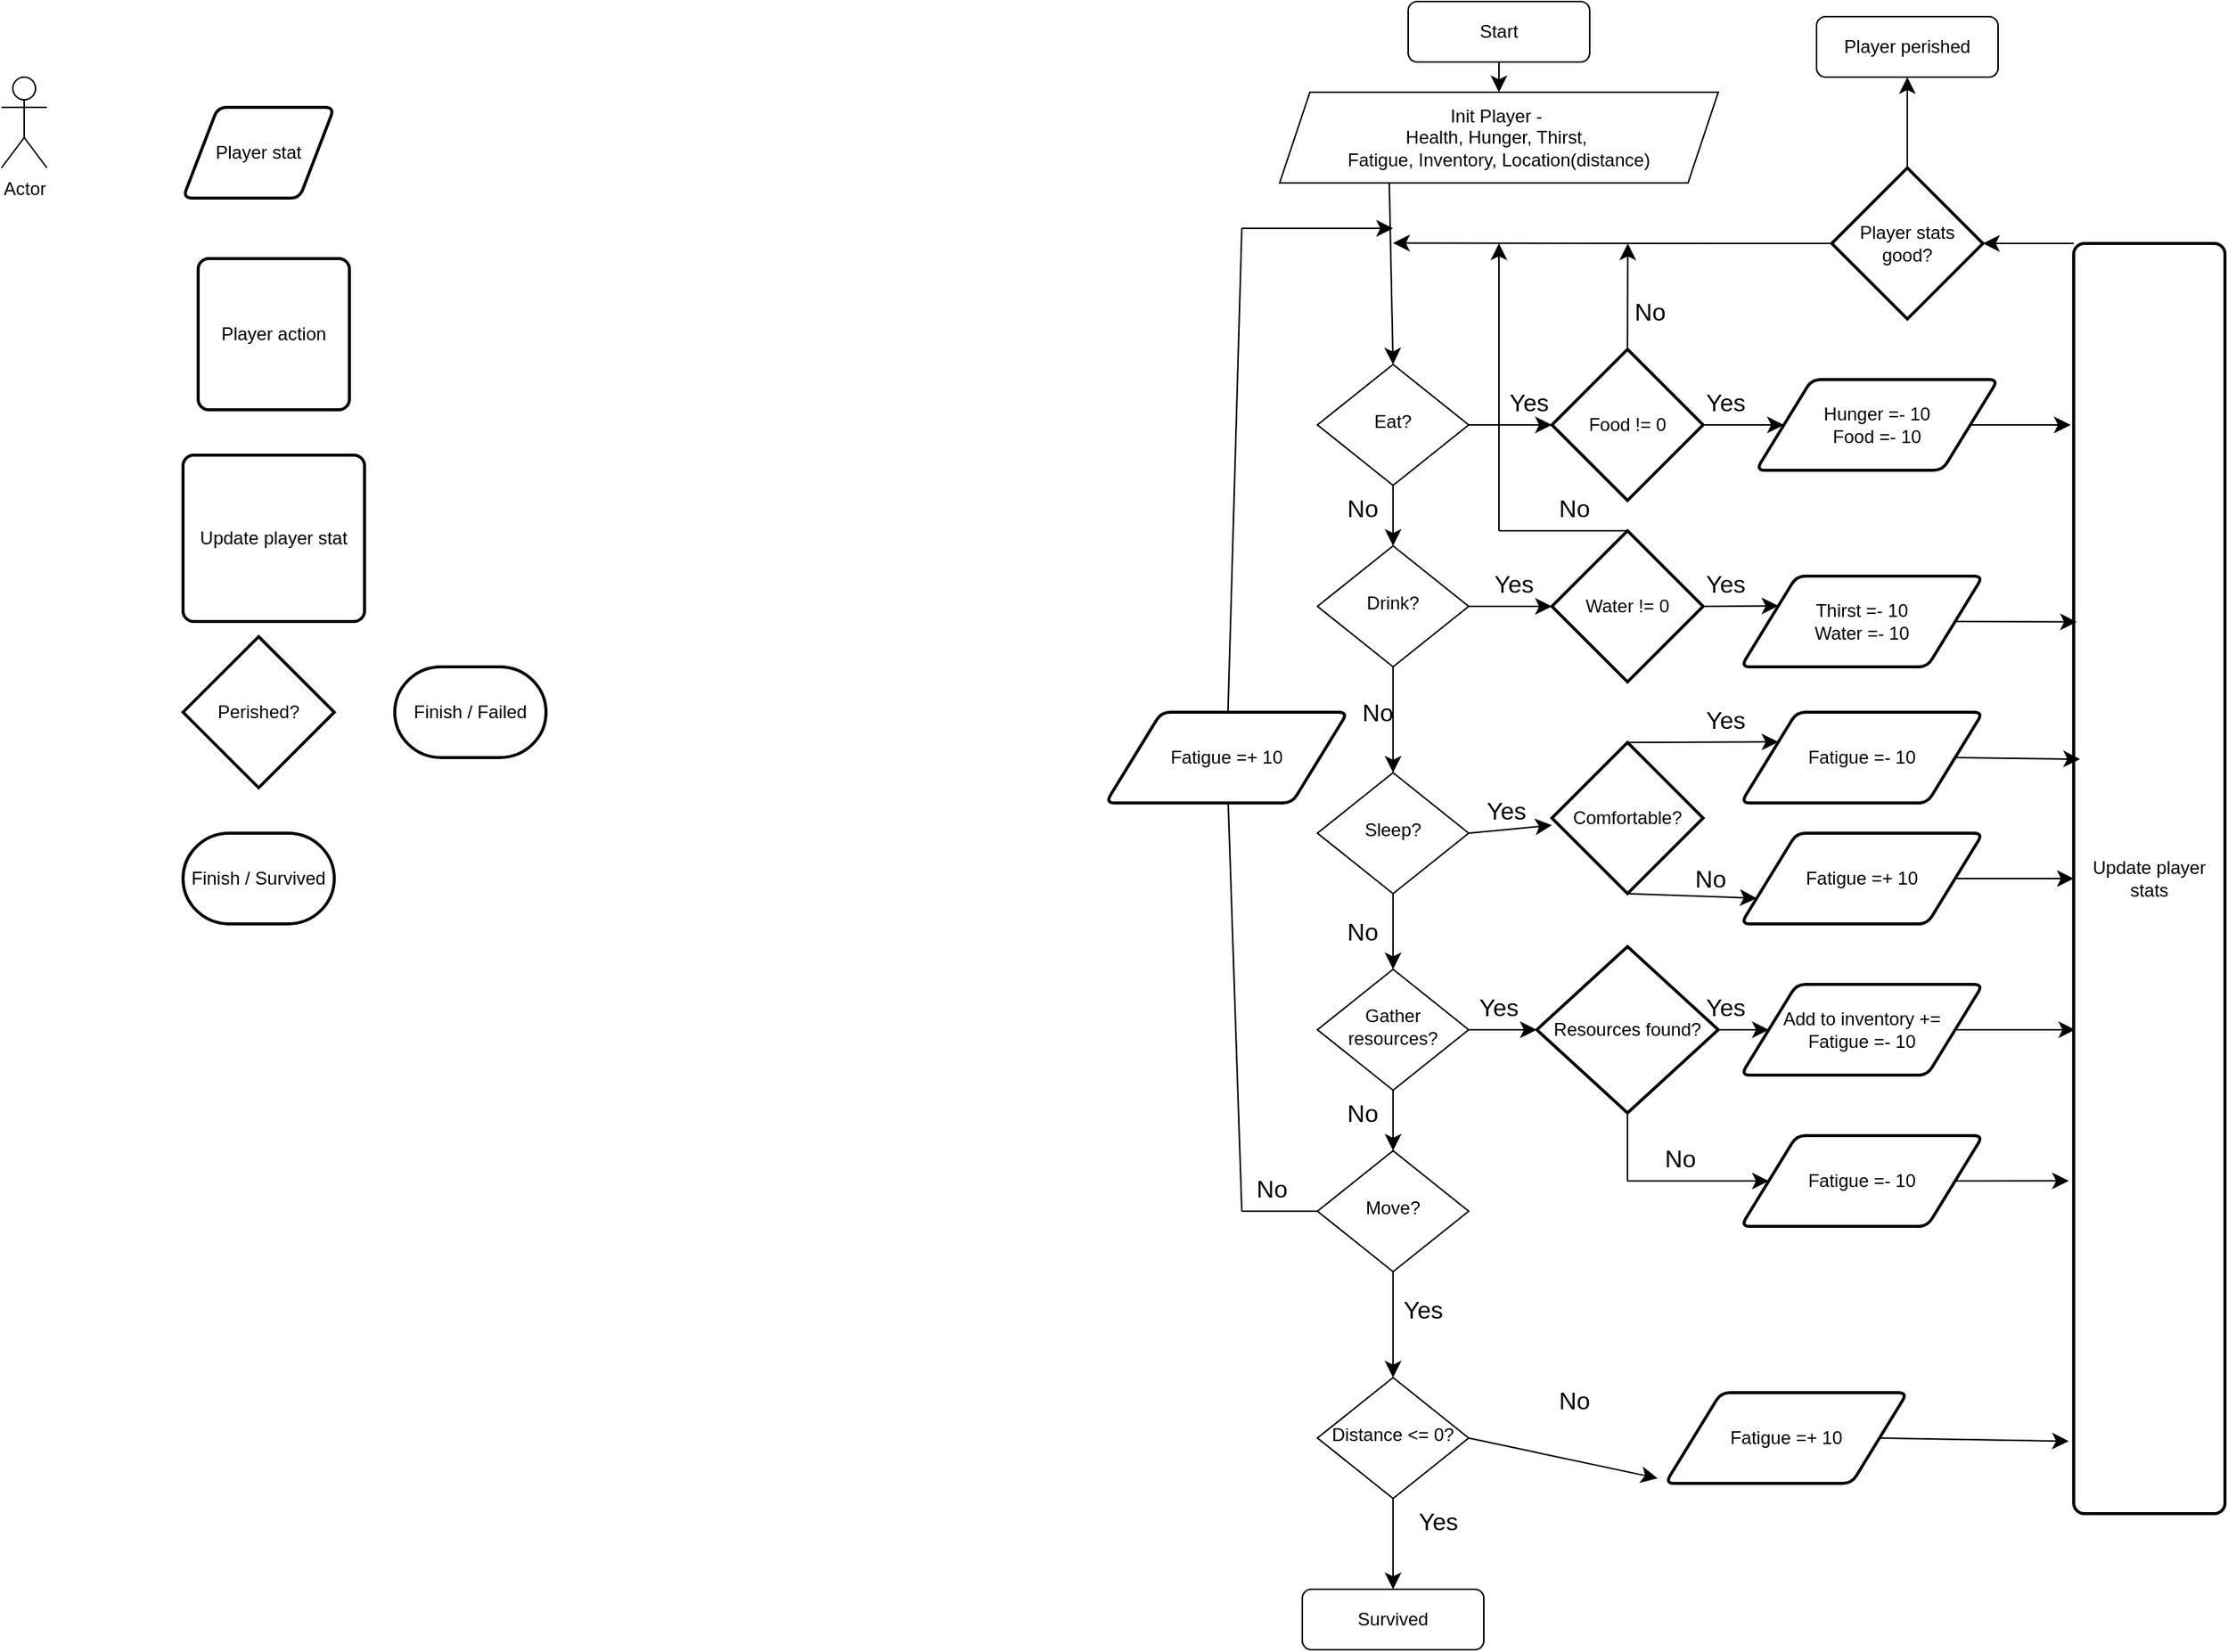 <mxfile version="24.8.3">
  <diagram id="C5RBs43oDa-KdzZeNtuy" name="Page-1">
    <mxGraphModel dx="1849" dy="815" grid="1" gridSize="10" guides="1" tooltips="1" connect="1" arrows="1" fold="1" page="1" pageScale="1" pageWidth="827" pageHeight="1169" math="0" shadow="0">
      <root>
        <mxCell id="WIyWlLk6GJQsqaUBKTNV-0" />
        <mxCell id="WIyWlLk6GJQsqaUBKTNV-1" parent="WIyWlLk6GJQsqaUBKTNV-0" />
        <mxCell id="nPB6wgJAnetRJ66jai_f-38" style="edgeStyle=none;curved=1;rounded=0;orthogonalLoop=1;jettySize=auto;html=1;exitX=0.5;exitY=1;exitDx=0;exitDy=0;fontSize=12;startSize=8;endSize=8;" edge="1" parent="WIyWlLk6GJQsqaUBKTNV-1" source="WIyWlLk6GJQsqaUBKTNV-3" target="nPB6wgJAnetRJ66jai_f-1">
          <mxGeometry relative="1" as="geometry" />
        </mxCell>
        <mxCell id="WIyWlLk6GJQsqaUBKTNV-3" value="Start" style="rounded=1;whiteSpace=wrap;html=1;fontSize=12;glass=0;strokeWidth=1;shadow=0;" parent="WIyWlLk6GJQsqaUBKTNV-1" vertex="1">
          <mxGeometry x="150" y="20" width="120" height="40" as="geometry" />
        </mxCell>
        <mxCell id="nPB6wgJAnetRJ66jai_f-23" style="edgeStyle=none;curved=1;rounded=0;orthogonalLoop=1;jettySize=auto;html=1;exitX=0.5;exitY=1;exitDx=0;exitDy=0;entryX=0.5;entryY=0;entryDx=0;entryDy=0;fontSize=12;startSize=8;endSize=8;" edge="1" parent="WIyWlLk6GJQsqaUBKTNV-1" source="WIyWlLk6GJQsqaUBKTNV-6" target="nPB6wgJAnetRJ66jai_f-7">
          <mxGeometry relative="1" as="geometry" />
        </mxCell>
        <mxCell id="WIyWlLk6GJQsqaUBKTNV-6" value="Eat?" style="rhombus;whiteSpace=wrap;html=1;shadow=0;fontFamily=Helvetica;fontSize=12;align=center;strokeWidth=1;spacing=6;spacingTop=-4;" parent="WIyWlLk6GJQsqaUBKTNV-1" vertex="1">
          <mxGeometry x="90" y="260" width="100" height="80" as="geometry" />
        </mxCell>
        <mxCell id="nPB6wgJAnetRJ66jai_f-3" style="edgeStyle=none;curved=1;rounded=0;orthogonalLoop=1;jettySize=auto;html=1;exitX=0.5;exitY=1;exitDx=0;exitDy=0;entryX=0.5;entryY=0;entryDx=0;entryDy=0;fontSize=12;startSize=8;endSize=8;" edge="1" parent="WIyWlLk6GJQsqaUBKTNV-1" source="WIyWlLk6GJQsqaUBKTNV-10" target="WIyWlLk6GJQsqaUBKTNV-11">
          <mxGeometry relative="1" as="geometry" />
        </mxCell>
        <mxCell id="WIyWlLk6GJQsqaUBKTNV-10" value="Distance &amp;lt;= 0?" style="rhombus;whiteSpace=wrap;html=1;shadow=0;fontFamily=Helvetica;fontSize=12;align=center;strokeWidth=1;spacing=6;spacingTop=-4;" parent="WIyWlLk6GJQsqaUBKTNV-1" vertex="1">
          <mxGeometry x="90" y="930" width="100" height="80" as="geometry" />
        </mxCell>
        <mxCell id="WIyWlLk6GJQsqaUBKTNV-11" value="Survived" style="rounded=1;whiteSpace=wrap;html=1;fontSize=12;glass=0;strokeWidth=1;shadow=0;" parent="WIyWlLk6GJQsqaUBKTNV-1" vertex="1">
          <mxGeometry x="80" y="1070" width="120" height="40" as="geometry" />
        </mxCell>
        <mxCell id="nPB6wgJAnetRJ66jai_f-0" value="Actor" style="shape=umlActor;verticalLabelPosition=bottom;verticalAlign=top;html=1;outlineConnect=0;" vertex="1" parent="WIyWlLk6GJQsqaUBKTNV-1">
          <mxGeometry x="-780" y="70" width="30" height="60" as="geometry" />
        </mxCell>
        <mxCell id="nPB6wgJAnetRJ66jai_f-44" style="edgeStyle=none;curved=1;rounded=0;orthogonalLoop=1;jettySize=auto;html=1;exitX=0.25;exitY=1;exitDx=0;exitDy=0;entryX=0.5;entryY=0;entryDx=0;entryDy=0;fontSize=12;startSize=8;endSize=8;" edge="1" parent="WIyWlLk6GJQsqaUBKTNV-1" source="nPB6wgJAnetRJ66jai_f-1" target="WIyWlLk6GJQsqaUBKTNV-6">
          <mxGeometry relative="1" as="geometry" />
        </mxCell>
        <mxCell id="nPB6wgJAnetRJ66jai_f-1" value="Init Player -&amp;nbsp;&lt;div&gt;Health, Hunger, Thirst,&amp;nbsp;&lt;/div&gt;&lt;div&gt;Fatigue, Inventory, Location(distance)&lt;/div&gt;" style="shape=parallelogram;perimeter=parallelogramPerimeter;whiteSpace=wrap;html=1;fixedSize=1;" vertex="1" parent="WIyWlLk6GJQsqaUBKTNV-1">
          <mxGeometry x="65" y="80" width="290" height="60" as="geometry" />
        </mxCell>
        <mxCell id="nPB6wgJAnetRJ66jai_f-25" style="edgeStyle=none;curved=1;rounded=0;orthogonalLoop=1;jettySize=auto;html=1;exitX=0.5;exitY=1;exitDx=0;exitDy=0;fontSize=12;startSize=8;endSize=8;" edge="1" parent="WIyWlLk6GJQsqaUBKTNV-1" source="nPB6wgJAnetRJ66jai_f-7" target="nPB6wgJAnetRJ66jai_f-8">
          <mxGeometry relative="1" as="geometry" />
        </mxCell>
        <mxCell id="nPB6wgJAnetRJ66jai_f-7" value="Drink?" style="rhombus;whiteSpace=wrap;html=1;shadow=0;fontFamily=Helvetica;fontSize=12;align=center;strokeWidth=1;spacing=6;spacingTop=-4;" vertex="1" parent="WIyWlLk6GJQsqaUBKTNV-1">
          <mxGeometry x="90" y="380" width="100" height="80" as="geometry" />
        </mxCell>
        <mxCell id="nPB6wgJAnetRJ66jai_f-59" style="edgeStyle=none;curved=1;rounded=0;orthogonalLoop=1;jettySize=auto;html=1;exitX=0.5;exitY=1;exitDx=0;exitDy=0;entryX=0.5;entryY=0;entryDx=0;entryDy=0;fontSize=12;startSize=8;endSize=8;" edge="1" parent="WIyWlLk6GJQsqaUBKTNV-1" source="nPB6wgJAnetRJ66jai_f-8" target="nPB6wgJAnetRJ66jai_f-9">
          <mxGeometry relative="1" as="geometry" />
        </mxCell>
        <mxCell id="nPB6wgJAnetRJ66jai_f-94" style="edgeStyle=none;curved=1;rounded=0;orthogonalLoop=1;jettySize=auto;html=1;exitX=1;exitY=0.5;exitDx=0;exitDy=0;fontSize=12;startSize=8;endSize=8;" edge="1" parent="WIyWlLk6GJQsqaUBKTNV-1" source="nPB6wgJAnetRJ66jai_f-8" target="nPB6wgJAnetRJ66jai_f-58">
          <mxGeometry relative="1" as="geometry" />
        </mxCell>
        <mxCell id="nPB6wgJAnetRJ66jai_f-8" value="Sleep?" style="rhombus;whiteSpace=wrap;html=1;shadow=0;fontFamily=Helvetica;fontSize=12;align=center;strokeWidth=1;spacing=6;spacingTop=-4;" vertex="1" parent="WIyWlLk6GJQsqaUBKTNV-1">
          <mxGeometry x="90" y="530" width="100" height="80" as="geometry" />
        </mxCell>
        <mxCell id="nPB6wgJAnetRJ66jai_f-62" style="edgeStyle=none;curved=1;rounded=0;orthogonalLoop=1;jettySize=auto;html=1;exitX=0.5;exitY=1;exitDx=0;exitDy=0;entryX=0.5;entryY=0;entryDx=0;entryDy=0;fontSize=12;startSize=8;endSize=8;" edge="1" parent="WIyWlLk6GJQsqaUBKTNV-1" source="nPB6wgJAnetRJ66jai_f-9" target="nPB6wgJAnetRJ66jai_f-10">
          <mxGeometry relative="1" as="geometry" />
        </mxCell>
        <mxCell id="nPB6wgJAnetRJ66jai_f-9" value="Gather resources?" style="rhombus;whiteSpace=wrap;html=1;shadow=0;fontFamily=Helvetica;fontSize=12;align=center;strokeWidth=1;spacing=6;spacingTop=-4;" vertex="1" parent="WIyWlLk6GJQsqaUBKTNV-1">
          <mxGeometry x="90" y="660" width="100" height="80" as="geometry" />
        </mxCell>
        <mxCell id="nPB6wgJAnetRJ66jai_f-71" style="edgeStyle=none;curved=1;rounded=0;orthogonalLoop=1;jettySize=auto;html=1;exitX=0.5;exitY=1;exitDx=0;exitDy=0;entryX=0.5;entryY=0;entryDx=0;entryDy=0;fontSize=12;startSize=8;endSize=8;" edge="1" parent="WIyWlLk6GJQsqaUBKTNV-1" source="nPB6wgJAnetRJ66jai_f-10" target="WIyWlLk6GJQsqaUBKTNV-10">
          <mxGeometry relative="1" as="geometry" />
        </mxCell>
        <mxCell id="nPB6wgJAnetRJ66jai_f-10" value="Move?" style="rhombus;whiteSpace=wrap;html=1;shadow=0;fontFamily=Helvetica;fontSize=12;align=center;strokeWidth=1;spacing=6;spacingTop=-4;" vertex="1" parent="WIyWlLk6GJQsqaUBKTNV-1">
          <mxGeometry x="90" y="780" width="100" height="80" as="geometry" />
        </mxCell>
        <mxCell id="nPB6wgJAnetRJ66jai_f-34" value="Hunger =- 10&lt;div&gt;Food =- 10&lt;/div&gt;" style="shape=parallelogram;html=1;strokeWidth=2;perimeter=parallelogramPerimeter;whiteSpace=wrap;rounded=1;arcSize=12;size=0.23;" vertex="1" parent="WIyWlLk6GJQsqaUBKTNV-1">
          <mxGeometry x="380" y="270" width="160" height="60" as="geometry" />
        </mxCell>
        <mxCell id="nPB6wgJAnetRJ66jai_f-35" value="Thirst =- 10&lt;div&gt;Water =- 10&lt;/div&gt;" style="shape=parallelogram;html=1;strokeWidth=2;perimeter=parallelogramPerimeter;whiteSpace=wrap;rounded=1;arcSize=12;size=0.23;" vertex="1" parent="WIyWlLk6GJQsqaUBKTNV-1">
          <mxGeometry x="370" y="400" width="160" height="60" as="geometry" />
        </mxCell>
        <mxCell id="nPB6wgJAnetRJ66jai_f-36" value="Fatigue =- 10" style="shape=parallelogram;html=1;strokeWidth=2;perimeter=parallelogramPerimeter;whiteSpace=wrap;rounded=1;arcSize=12;size=0.23;" vertex="1" parent="WIyWlLk6GJQsqaUBKTNV-1">
          <mxGeometry x="370" y="490" width="160" height="60" as="geometry" />
        </mxCell>
        <mxCell id="nPB6wgJAnetRJ66jai_f-67" style="edgeStyle=none;curved=1;rounded=0;orthogonalLoop=1;jettySize=auto;html=1;exitX=0;exitY=0;exitDx=0;exitDy=0;fontSize=12;startSize=8;endSize=8;" edge="1" parent="WIyWlLk6GJQsqaUBKTNV-1" source="nPB6wgJAnetRJ66jai_f-37" target="nPB6wgJAnetRJ66jai_f-63">
          <mxGeometry relative="1" as="geometry" />
        </mxCell>
        <mxCell id="nPB6wgJAnetRJ66jai_f-37" value="Update player stats" style="rounded=1;whiteSpace=wrap;html=1;absoluteArcSize=1;arcSize=14;strokeWidth=2;" vertex="1" parent="WIyWlLk6GJQsqaUBKTNV-1">
          <mxGeometry x="590" y="180" width="100" height="840" as="geometry" />
        </mxCell>
        <mxCell id="nPB6wgJAnetRJ66jai_f-41" style="edgeStyle=none;curved=1;rounded=0;orthogonalLoop=1;jettySize=auto;html=1;exitX=1;exitY=0.5;exitDx=0;exitDy=0;fontSize=12;startSize=8;endSize=8;" edge="1" parent="WIyWlLk6GJQsqaUBKTNV-1" source="nPB6wgJAnetRJ66jai_f-34">
          <mxGeometry relative="1" as="geometry">
            <mxPoint x="588" y="300" as="targetPoint" />
          </mxGeometry>
        </mxCell>
        <mxCell id="nPB6wgJAnetRJ66jai_f-47" value="Player stat" style="shape=parallelogram;html=1;strokeWidth=2;perimeter=parallelogramPerimeter;whiteSpace=wrap;rounded=1;arcSize=12;size=0.23;" vertex="1" parent="WIyWlLk6GJQsqaUBKTNV-1">
          <mxGeometry x="-660" y="90" width="100" height="60" as="geometry" />
        </mxCell>
        <mxCell id="nPB6wgJAnetRJ66jai_f-49" value="Player action" style="rounded=1;whiteSpace=wrap;html=1;absoluteArcSize=1;arcSize=14;strokeWidth=2;" vertex="1" parent="WIyWlLk6GJQsqaUBKTNV-1">
          <mxGeometry x="-650" y="190" width="100" height="100" as="geometry" />
        </mxCell>
        <mxCell id="nPB6wgJAnetRJ66jai_f-50" value="Update player stat" style="rounded=1;whiteSpace=wrap;html=1;absoluteArcSize=1;arcSize=14;strokeWidth=2;" vertex="1" parent="WIyWlLk6GJQsqaUBKTNV-1">
          <mxGeometry x="-660" y="320" width="120" height="110" as="geometry" />
        </mxCell>
        <mxCell id="nPB6wgJAnetRJ66jai_f-51" value="Finish / Survived" style="strokeWidth=2;html=1;shape=mxgraph.flowchart.terminator;whiteSpace=wrap;" vertex="1" parent="WIyWlLk6GJQsqaUBKTNV-1">
          <mxGeometry x="-660" y="570" width="100" height="60" as="geometry" />
        </mxCell>
        <mxCell id="nPB6wgJAnetRJ66jai_f-52" value="Perished?" style="strokeWidth=2;html=1;shape=mxgraph.flowchart.decision;whiteSpace=wrap;" vertex="1" parent="WIyWlLk6GJQsqaUBKTNV-1">
          <mxGeometry x="-660" y="440" width="100" height="100" as="geometry" />
        </mxCell>
        <mxCell id="nPB6wgJAnetRJ66jai_f-53" value="Finish / Failed" style="strokeWidth=2;html=1;shape=mxgraph.flowchart.terminator;whiteSpace=wrap;" vertex="1" parent="WIyWlLk6GJQsqaUBKTNV-1">
          <mxGeometry x="-520" y="460" width="100" height="60" as="geometry" />
        </mxCell>
        <mxCell id="nPB6wgJAnetRJ66jai_f-54" value="Add to inventory +=&lt;div&gt;Fatigue =- 10&lt;/div&gt;" style="shape=parallelogram;html=1;strokeWidth=2;perimeter=parallelogramPerimeter;whiteSpace=wrap;rounded=1;arcSize=12;size=0.23;" vertex="1" parent="WIyWlLk6GJQsqaUBKTNV-1">
          <mxGeometry x="370" y="670" width="160" height="60" as="geometry" />
        </mxCell>
        <mxCell id="nPB6wgJAnetRJ66jai_f-88" style="edgeStyle=none;curved=1;rounded=0;orthogonalLoop=1;jettySize=auto;html=1;exitX=1;exitY=0.5;exitDx=0;exitDy=0;exitPerimeter=0;entryX=0;entryY=0.5;entryDx=0;entryDy=0;fontSize=12;startSize=8;endSize=8;" edge="1" parent="WIyWlLk6GJQsqaUBKTNV-1" source="nPB6wgJAnetRJ66jai_f-55" target="nPB6wgJAnetRJ66jai_f-34">
          <mxGeometry relative="1" as="geometry" />
        </mxCell>
        <mxCell id="nPB6wgJAnetRJ66jai_f-101" style="edgeStyle=none;curved=1;rounded=0;orthogonalLoop=1;jettySize=auto;html=1;exitX=0.5;exitY=0;exitDx=0;exitDy=0;exitPerimeter=0;fontSize=12;startSize=8;endSize=8;" edge="1" parent="WIyWlLk6GJQsqaUBKTNV-1" source="nPB6wgJAnetRJ66jai_f-55">
          <mxGeometry relative="1" as="geometry">
            <mxPoint x="295.211" y="180" as="targetPoint" />
          </mxGeometry>
        </mxCell>
        <mxCell id="nPB6wgJAnetRJ66jai_f-55" value="Food != 0" style="strokeWidth=2;html=1;shape=mxgraph.flowchart.decision;whiteSpace=wrap;" vertex="1" parent="WIyWlLk6GJQsqaUBKTNV-1">
          <mxGeometry x="245" y="250" width="100" height="100" as="geometry" />
        </mxCell>
        <mxCell id="nPB6wgJAnetRJ66jai_f-91" style="edgeStyle=none;curved=1;rounded=0;orthogonalLoop=1;jettySize=auto;html=1;exitX=1;exitY=0.5;exitDx=0;exitDy=0;exitPerimeter=0;entryX=0;entryY=0.25;entryDx=0;entryDy=0;fontSize=12;startSize=8;endSize=8;" edge="1" parent="WIyWlLk6GJQsqaUBKTNV-1" source="nPB6wgJAnetRJ66jai_f-56" target="nPB6wgJAnetRJ66jai_f-35">
          <mxGeometry relative="1" as="geometry" />
        </mxCell>
        <mxCell id="nPB6wgJAnetRJ66jai_f-56" value="Water != 0" style="strokeWidth=2;html=1;shape=mxgraph.flowchart.decision;whiteSpace=wrap;" vertex="1" parent="WIyWlLk6GJQsqaUBKTNV-1">
          <mxGeometry x="245" y="370" width="100" height="100" as="geometry" />
        </mxCell>
        <mxCell id="nPB6wgJAnetRJ66jai_f-84" style="edgeStyle=none;curved=1;rounded=0;orthogonalLoop=1;jettySize=auto;html=1;exitX=1;exitY=0.5;exitDx=0;exitDy=0;entryX=0;entryY=0.5;entryDx=0;entryDy=0;fontSize=12;startSize=8;endSize=8;" edge="1" parent="WIyWlLk6GJQsqaUBKTNV-1" source="nPB6wgJAnetRJ66jai_f-57" target="nPB6wgJAnetRJ66jai_f-37">
          <mxGeometry relative="1" as="geometry" />
        </mxCell>
        <mxCell id="nPB6wgJAnetRJ66jai_f-57" value="Fatigue =+ 10" style="shape=parallelogram;html=1;strokeWidth=2;perimeter=parallelogramPerimeter;whiteSpace=wrap;rounded=1;arcSize=12;size=0.23;" vertex="1" parent="WIyWlLk6GJQsqaUBKTNV-1">
          <mxGeometry x="370" y="570" width="160" height="60" as="geometry" />
        </mxCell>
        <mxCell id="nPB6wgJAnetRJ66jai_f-92" style="edgeStyle=none;curved=1;rounded=0;orthogonalLoop=1;jettySize=auto;html=1;exitX=0.5;exitY=0;exitDx=0;exitDy=0;exitPerimeter=0;entryX=0;entryY=0.25;entryDx=0;entryDy=0;fontSize=12;startSize=8;endSize=8;" edge="1" parent="WIyWlLk6GJQsqaUBKTNV-1" source="nPB6wgJAnetRJ66jai_f-58" target="nPB6wgJAnetRJ66jai_f-36">
          <mxGeometry relative="1" as="geometry" />
        </mxCell>
        <mxCell id="nPB6wgJAnetRJ66jai_f-93" style="edgeStyle=none;curved=1;rounded=0;orthogonalLoop=1;jettySize=auto;html=1;exitX=0.5;exitY=1;exitDx=0;exitDy=0;exitPerimeter=0;entryX=0;entryY=0.75;entryDx=0;entryDy=0;fontSize=12;startSize=8;endSize=8;" edge="1" parent="WIyWlLk6GJQsqaUBKTNV-1" source="nPB6wgJAnetRJ66jai_f-58" target="nPB6wgJAnetRJ66jai_f-57">
          <mxGeometry relative="1" as="geometry" />
        </mxCell>
        <mxCell id="nPB6wgJAnetRJ66jai_f-58" value="Comfortable?" style="strokeWidth=2;html=1;shape=mxgraph.flowchart.decision;whiteSpace=wrap;" vertex="1" parent="WIyWlLk6GJQsqaUBKTNV-1">
          <mxGeometry x="245" y="510" width="100" height="100" as="geometry" />
        </mxCell>
        <mxCell id="nPB6wgJAnetRJ66jai_f-96" style="edgeStyle=none;curved=1;rounded=0;orthogonalLoop=1;jettySize=auto;html=1;exitX=1;exitY=0.5;exitDx=0;exitDy=0;exitPerimeter=0;fontSize=12;startSize=8;endSize=8;" edge="1" parent="WIyWlLk6GJQsqaUBKTNV-1" source="nPB6wgJAnetRJ66jai_f-60" target="nPB6wgJAnetRJ66jai_f-54">
          <mxGeometry relative="1" as="geometry" />
        </mxCell>
        <mxCell id="nPB6wgJAnetRJ66jai_f-60" value="Resources found?" style="strokeWidth=2;html=1;shape=mxgraph.flowchart.decision;whiteSpace=wrap;" vertex="1" parent="WIyWlLk6GJQsqaUBKTNV-1">
          <mxGeometry x="235" y="645" width="120" height="110" as="geometry" />
        </mxCell>
        <mxCell id="nPB6wgJAnetRJ66jai_f-61" value="Fatigue =- 10" style="shape=parallelogram;html=1;strokeWidth=2;perimeter=parallelogramPerimeter;whiteSpace=wrap;rounded=1;arcSize=12;size=0.23;" vertex="1" parent="WIyWlLk6GJQsqaUBKTNV-1">
          <mxGeometry x="370" y="770" width="160" height="60" as="geometry" />
        </mxCell>
        <mxCell id="nPB6wgJAnetRJ66jai_f-65" style="edgeStyle=none;curved=1;rounded=0;orthogonalLoop=1;jettySize=auto;html=1;exitX=0.5;exitY=0;exitDx=0;exitDy=0;exitPerimeter=0;entryX=0.5;entryY=1;entryDx=0;entryDy=0;fontSize=12;startSize=8;endSize=8;" edge="1" parent="WIyWlLk6GJQsqaUBKTNV-1" source="nPB6wgJAnetRJ66jai_f-63" target="nPB6wgJAnetRJ66jai_f-64">
          <mxGeometry relative="1" as="geometry" />
        </mxCell>
        <mxCell id="nPB6wgJAnetRJ66jai_f-66" style="edgeStyle=none;curved=1;rounded=0;orthogonalLoop=1;jettySize=auto;html=1;exitX=0;exitY=0.5;exitDx=0;exitDy=0;exitPerimeter=0;fontSize=12;startSize=8;endSize=8;" edge="1" parent="WIyWlLk6GJQsqaUBKTNV-1" source="nPB6wgJAnetRJ66jai_f-63">
          <mxGeometry relative="1" as="geometry">
            <mxPoint x="140" y="179.737" as="targetPoint" />
          </mxGeometry>
        </mxCell>
        <mxCell id="nPB6wgJAnetRJ66jai_f-63" value="Player stats good?" style="strokeWidth=2;html=1;shape=mxgraph.flowchart.decision;whiteSpace=wrap;" vertex="1" parent="WIyWlLk6GJQsqaUBKTNV-1">
          <mxGeometry x="430" y="130" width="100" height="100" as="geometry" />
        </mxCell>
        <mxCell id="nPB6wgJAnetRJ66jai_f-64" value="Player perished" style="rounded=1;whiteSpace=wrap;html=1;fontSize=12;glass=0;strokeWidth=1;shadow=0;" vertex="1" parent="WIyWlLk6GJQsqaUBKTNV-1">
          <mxGeometry x="420" y="30" width="120" height="40" as="geometry" />
        </mxCell>
        <mxCell id="nPB6wgJAnetRJ66jai_f-68" value="Yes" style="text;html=1;align=center;verticalAlign=middle;whiteSpace=wrap;rounded=0;fontSize=16;" vertex="1" parent="WIyWlLk6GJQsqaUBKTNV-1">
          <mxGeometry x="140" y="1010" width="60" height="30" as="geometry" />
        </mxCell>
        <mxCell id="nPB6wgJAnetRJ66jai_f-69" value="No" style="text;html=1;align=center;verticalAlign=middle;whiteSpace=wrap;rounded=0;fontSize=16;" vertex="1" parent="WIyWlLk6GJQsqaUBKTNV-1">
          <mxGeometry x="230" y="930" width="60" height="30" as="geometry" />
        </mxCell>
        <mxCell id="nPB6wgJAnetRJ66jai_f-70" style="edgeStyle=none;curved=1;rounded=0;orthogonalLoop=1;jettySize=auto;html=1;exitX=1;exitY=0.5;exitDx=0;exitDy=0;entryX=-0.032;entryY=0.943;entryDx=0;entryDy=0;entryPerimeter=0;fontSize=12;startSize=8;endSize=8;" edge="1" parent="WIyWlLk6GJQsqaUBKTNV-1" source="nPB6wgJAnetRJ66jai_f-124" target="nPB6wgJAnetRJ66jai_f-37">
          <mxGeometry relative="1" as="geometry" />
        </mxCell>
        <mxCell id="nPB6wgJAnetRJ66jai_f-76" value="" style="endArrow=none;html=1;rounded=0;fontSize=12;startSize=8;endSize=8;curved=1;entryX=0;entryY=0.5;entryDx=0;entryDy=0;" edge="1" parent="WIyWlLk6GJQsqaUBKTNV-1" target="nPB6wgJAnetRJ66jai_f-10">
          <mxGeometry width="50" height="50" relative="1" as="geometry">
            <mxPoint x="40" y="820" as="sourcePoint" />
            <mxPoint x="80" y="810" as="targetPoint" />
          </mxGeometry>
        </mxCell>
        <mxCell id="nPB6wgJAnetRJ66jai_f-78" value="" style="endArrow=none;html=1;rounded=0;fontSize=12;startSize=8;endSize=8;curved=1;" edge="1" parent="WIyWlLk6GJQsqaUBKTNV-1" source="nPB6wgJAnetRJ66jai_f-122">
          <mxGeometry width="50" height="50" relative="1" as="geometry">
            <mxPoint x="40" y="820" as="sourcePoint" />
            <mxPoint x="40" y="170" as="targetPoint" />
          </mxGeometry>
        </mxCell>
        <mxCell id="nPB6wgJAnetRJ66jai_f-79" value="" style="endArrow=classic;html=1;rounded=0;fontSize=12;startSize=8;endSize=8;curved=1;" edge="1" parent="WIyWlLk6GJQsqaUBKTNV-1">
          <mxGeometry width="50" height="50" relative="1" as="geometry">
            <mxPoint x="40" y="170" as="sourcePoint" />
            <mxPoint x="140" y="170" as="targetPoint" />
          </mxGeometry>
        </mxCell>
        <mxCell id="nPB6wgJAnetRJ66jai_f-80" value="Yes" style="text;html=1;align=center;verticalAlign=middle;whiteSpace=wrap;rounded=0;fontSize=16;" vertex="1" parent="WIyWlLk6GJQsqaUBKTNV-1">
          <mxGeometry x="130" y="870" width="60" height="30" as="geometry" />
        </mxCell>
        <mxCell id="nPB6wgJAnetRJ66jai_f-81" value="No" style="text;html=1;align=center;verticalAlign=middle;whiteSpace=wrap;rounded=0;fontSize=16;" vertex="1" parent="WIyWlLk6GJQsqaUBKTNV-1">
          <mxGeometry x="30" y="790" width="60" height="30" as="geometry" />
        </mxCell>
        <mxCell id="nPB6wgJAnetRJ66jai_f-82" style="edgeStyle=none;curved=1;rounded=0;orthogonalLoop=1;jettySize=auto;html=1;exitX=1;exitY=0.5;exitDx=0;exitDy=0;entryX=0.021;entryY=0.298;entryDx=0;entryDy=0;entryPerimeter=0;fontSize=12;startSize=8;endSize=8;" edge="1" parent="WIyWlLk6GJQsqaUBKTNV-1" source="nPB6wgJAnetRJ66jai_f-35" target="nPB6wgJAnetRJ66jai_f-37">
          <mxGeometry relative="1" as="geometry" />
        </mxCell>
        <mxCell id="nPB6wgJAnetRJ66jai_f-83" style="edgeStyle=none;curved=1;rounded=0;orthogonalLoop=1;jettySize=auto;html=1;exitX=1;exitY=0.5;exitDx=0;exitDy=0;entryX=0.042;entryY=0.406;entryDx=0;entryDy=0;entryPerimeter=0;fontSize=12;startSize=8;endSize=8;" edge="1" parent="WIyWlLk6GJQsqaUBKTNV-1" source="nPB6wgJAnetRJ66jai_f-36" target="nPB6wgJAnetRJ66jai_f-37">
          <mxGeometry relative="1" as="geometry" />
        </mxCell>
        <mxCell id="nPB6wgJAnetRJ66jai_f-85" style="edgeStyle=none;curved=1;rounded=0;orthogonalLoop=1;jettySize=auto;html=1;exitX=1;exitY=0.5;exitDx=0;exitDy=0;entryX=0.01;entryY=0.619;entryDx=0;entryDy=0;entryPerimeter=0;fontSize=12;startSize=8;endSize=8;" edge="1" parent="WIyWlLk6GJQsqaUBKTNV-1" source="nPB6wgJAnetRJ66jai_f-54" target="nPB6wgJAnetRJ66jai_f-37">
          <mxGeometry relative="1" as="geometry" />
        </mxCell>
        <mxCell id="nPB6wgJAnetRJ66jai_f-86" style="edgeStyle=none;curved=1;rounded=0;orthogonalLoop=1;jettySize=auto;html=1;exitX=1;exitY=0.5;exitDx=0;exitDy=0;entryX=-0.032;entryY=0.738;entryDx=0;entryDy=0;entryPerimeter=0;fontSize=12;startSize=8;endSize=8;" edge="1" parent="WIyWlLk6GJQsqaUBKTNV-1" source="nPB6wgJAnetRJ66jai_f-61" target="nPB6wgJAnetRJ66jai_f-37">
          <mxGeometry relative="1" as="geometry" />
        </mxCell>
        <mxCell id="nPB6wgJAnetRJ66jai_f-87" style="edgeStyle=none;curved=1;rounded=0;orthogonalLoop=1;jettySize=auto;html=1;exitX=1;exitY=0.5;exitDx=0;exitDy=0;entryX=0;entryY=0.5;entryDx=0;entryDy=0;entryPerimeter=0;fontSize=12;startSize=8;endSize=8;" edge="1" parent="WIyWlLk6GJQsqaUBKTNV-1" source="WIyWlLk6GJQsqaUBKTNV-6" target="nPB6wgJAnetRJ66jai_f-55">
          <mxGeometry relative="1" as="geometry" />
        </mxCell>
        <mxCell id="nPB6wgJAnetRJ66jai_f-90" style="edgeStyle=none;curved=1;rounded=0;orthogonalLoop=1;jettySize=auto;html=1;exitX=1;exitY=0.5;exitDx=0;exitDy=0;entryX=0;entryY=0.5;entryDx=0;entryDy=0;entryPerimeter=0;fontSize=12;startSize=8;endSize=8;" edge="1" parent="WIyWlLk6GJQsqaUBKTNV-1" source="nPB6wgJAnetRJ66jai_f-7" target="nPB6wgJAnetRJ66jai_f-56">
          <mxGeometry relative="1" as="geometry" />
        </mxCell>
        <mxCell id="nPB6wgJAnetRJ66jai_f-95" style="edgeStyle=none;curved=1;rounded=0;orthogonalLoop=1;jettySize=auto;html=1;exitX=1;exitY=0.5;exitDx=0;exitDy=0;entryX=0;entryY=0.5;entryDx=0;entryDy=0;entryPerimeter=0;fontSize=12;startSize=8;endSize=8;" edge="1" parent="WIyWlLk6GJQsqaUBKTNV-1" source="nPB6wgJAnetRJ66jai_f-9" target="nPB6wgJAnetRJ66jai_f-60">
          <mxGeometry relative="1" as="geometry" />
        </mxCell>
        <mxCell id="nPB6wgJAnetRJ66jai_f-97" value="" style="endArrow=none;html=1;rounded=0;fontSize=12;startSize=8;endSize=8;curved=1;entryX=0.5;entryY=1;entryDx=0;entryDy=0;entryPerimeter=0;" edge="1" parent="WIyWlLk6GJQsqaUBKTNV-1" target="nPB6wgJAnetRJ66jai_f-60">
          <mxGeometry width="50" height="50" relative="1" as="geometry">
            <mxPoint x="295" y="800" as="sourcePoint" />
            <mxPoint x="295" y="790" as="targetPoint" />
          </mxGeometry>
        </mxCell>
        <mxCell id="nPB6wgJAnetRJ66jai_f-98" value="" style="endArrow=classic;html=1;rounded=0;fontSize=12;startSize=8;endSize=8;curved=1;entryX=0;entryY=0.5;entryDx=0;entryDy=0;" edge="1" parent="WIyWlLk6GJQsqaUBKTNV-1" target="nPB6wgJAnetRJ66jai_f-61">
          <mxGeometry width="50" height="50" relative="1" as="geometry">
            <mxPoint x="295" y="800" as="sourcePoint" />
            <mxPoint x="345" y="755" as="targetPoint" />
          </mxGeometry>
        </mxCell>
        <mxCell id="nPB6wgJAnetRJ66jai_f-100" value="" style="endArrow=none;html=1;rounded=0;fontSize=12;startSize=8;endSize=8;curved=1;entryX=0.5;entryY=0;entryDx=0;entryDy=0;entryPerimeter=0;" edge="1" parent="WIyWlLk6GJQsqaUBKTNV-1" target="nPB6wgJAnetRJ66jai_f-56">
          <mxGeometry width="50" height="50" relative="1" as="geometry">
            <mxPoint x="210" y="370" as="sourcePoint" />
            <mxPoint x="270" y="360" as="targetPoint" />
          </mxGeometry>
        </mxCell>
        <mxCell id="nPB6wgJAnetRJ66jai_f-102" value="" style="endArrow=classic;html=1;rounded=0;fontSize=12;startSize=8;endSize=8;curved=1;" edge="1" parent="WIyWlLk6GJQsqaUBKTNV-1">
          <mxGeometry width="50" height="50" relative="1" as="geometry">
            <mxPoint x="210" y="370" as="sourcePoint" />
            <mxPoint x="210" y="180" as="targetPoint" />
          </mxGeometry>
        </mxCell>
        <mxCell id="nPB6wgJAnetRJ66jai_f-103" value="Yes" style="text;html=1;align=center;verticalAlign=middle;whiteSpace=wrap;rounded=0;fontSize=16;" vertex="1" parent="WIyWlLk6GJQsqaUBKTNV-1">
          <mxGeometry x="200" y="270" width="60" height="30" as="geometry" />
        </mxCell>
        <mxCell id="nPB6wgJAnetRJ66jai_f-104" value="Yes" style="text;html=1;align=center;verticalAlign=middle;whiteSpace=wrap;rounded=0;fontSize=16;" vertex="1" parent="WIyWlLk6GJQsqaUBKTNV-1">
          <mxGeometry x="330" y="270" width="60" height="30" as="geometry" />
        </mxCell>
        <mxCell id="nPB6wgJAnetRJ66jai_f-105" value="Yes" style="text;html=1;align=center;verticalAlign=middle;whiteSpace=wrap;rounded=0;fontSize=16;" vertex="1" parent="WIyWlLk6GJQsqaUBKTNV-1">
          <mxGeometry x="330" y="390" width="60" height="30" as="geometry" />
        </mxCell>
        <mxCell id="nPB6wgJAnetRJ66jai_f-106" value="Yes" style="text;html=1;align=center;verticalAlign=middle;whiteSpace=wrap;rounded=0;fontSize=16;" vertex="1" parent="WIyWlLk6GJQsqaUBKTNV-1">
          <mxGeometry x="330" y="480" width="60" height="30" as="geometry" />
        </mxCell>
        <mxCell id="nPB6wgJAnetRJ66jai_f-109" value="Yes" style="text;html=1;align=center;verticalAlign=middle;whiteSpace=wrap;rounded=0;fontSize=16;" vertex="1" parent="WIyWlLk6GJQsqaUBKTNV-1">
          <mxGeometry x="330" y="670" width="60" height="30" as="geometry" />
        </mxCell>
        <mxCell id="nPB6wgJAnetRJ66jai_f-110" value="Yes" style="text;html=1;align=center;verticalAlign=middle;whiteSpace=wrap;rounded=0;fontSize=16;" vertex="1" parent="WIyWlLk6GJQsqaUBKTNV-1">
          <mxGeometry x="180" y="670" width="60" height="30" as="geometry" />
        </mxCell>
        <mxCell id="nPB6wgJAnetRJ66jai_f-111" value="Yes" style="text;html=1;align=center;verticalAlign=middle;whiteSpace=wrap;rounded=0;fontSize=16;" vertex="1" parent="WIyWlLk6GJQsqaUBKTNV-1">
          <mxGeometry x="185" y="540" width="60" height="30" as="geometry" />
        </mxCell>
        <mxCell id="nPB6wgJAnetRJ66jai_f-112" value="Yes" style="text;html=1;align=center;verticalAlign=middle;whiteSpace=wrap;rounded=0;fontSize=16;" vertex="1" parent="WIyWlLk6GJQsqaUBKTNV-1">
          <mxGeometry x="190" y="390" width="60" height="30" as="geometry" />
        </mxCell>
        <mxCell id="nPB6wgJAnetRJ66jai_f-113" value="No" style="text;html=1;align=center;verticalAlign=middle;whiteSpace=wrap;rounded=0;fontSize=16;" vertex="1" parent="WIyWlLk6GJQsqaUBKTNV-1">
          <mxGeometry x="300" y="770" width="60" height="30" as="geometry" />
        </mxCell>
        <mxCell id="nPB6wgJAnetRJ66jai_f-114" value="No" style="text;html=1;align=center;verticalAlign=middle;whiteSpace=wrap;rounded=0;fontSize=16;" vertex="1" parent="WIyWlLk6GJQsqaUBKTNV-1">
          <mxGeometry x="320" y="584.5" width="60" height="30" as="geometry" />
        </mxCell>
        <mxCell id="nPB6wgJAnetRJ66jai_f-115" value="No" style="text;html=1;align=center;verticalAlign=middle;whiteSpace=wrap;rounded=0;fontSize=16;" vertex="1" parent="WIyWlLk6GJQsqaUBKTNV-1">
          <mxGeometry x="230" y="340" width="60" height="30" as="geometry" />
        </mxCell>
        <mxCell id="nPB6wgJAnetRJ66jai_f-116" value="No" style="text;html=1;align=center;verticalAlign=middle;whiteSpace=wrap;rounded=0;fontSize=16;" vertex="1" parent="WIyWlLk6GJQsqaUBKTNV-1">
          <mxGeometry x="280" y="210" width="60" height="30" as="geometry" />
        </mxCell>
        <mxCell id="nPB6wgJAnetRJ66jai_f-117" value="No" style="text;html=1;align=center;verticalAlign=middle;whiteSpace=wrap;rounded=0;fontSize=16;" vertex="1" parent="WIyWlLk6GJQsqaUBKTNV-1">
          <mxGeometry x="90" y="340" width="60" height="30" as="geometry" />
        </mxCell>
        <mxCell id="nPB6wgJAnetRJ66jai_f-118" value="No" style="text;html=1;align=center;verticalAlign=middle;whiteSpace=wrap;rounded=0;fontSize=16;" vertex="1" parent="WIyWlLk6GJQsqaUBKTNV-1">
          <mxGeometry x="100" y="475" width="60" height="30" as="geometry" />
        </mxCell>
        <mxCell id="nPB6wgJAnetRJ66jai_f-119" value="No" style="text;html=1;align=center;verticalAlign=middle;whiteSpace=wrap;rounded=0;fontSize=16;" vertex="1" parent="WIyWlLk6GJQsqaUBKTNV-1">
          <mxGeometry x="90" y="620" width="60" height="30" as="geometry" />
        </mxCell>
        <mxCell id="nPB6wgJAnetRJ66jai_f-120" value="No" style="text;html=1;align=center;verticalAlign=middle;whiteSpace=wrap;rounded=0;fontSize=16;" vertex="1" parent="WIyWlLk6GJQsqaUBKTNV-1">
          <mxGeometry x="90" y="740" width="60" height="30" as="geometry" />
        </mxCell>
        <mxCell id="nPB6wgJAnetRJ66jai_f-123" value="" style="endArrow=none;html=1;rounded=0;fontSize=12;startSize=8;endSize=8;curved=1;" edge="1" parent="WIyWlLk6GJQsqaUBKTNV-1" target="nPB6wgJAnetRJ66jai_f-122">
          <mxGeometry width="50" height="50" relative="1" as="geometry">
            <mxPoint x="40" y="820" as="sourcePoint" />
            <mxPoint x="40" y="170" as="targetPoint" />
          </mxGeometry>
        </mxCell>
        <mxCell id="nPB6wgJAnetRJ66jai_f-122" value="Fatigue =+ 10" style="shape=parallelogram;html=1;strokeWidth=2;perimeter=parallelogramPerimeter;whiteSpace=wrap;rounded=1;arcSize=12;size=0.23;" vertex="1" parent="WIyWlLk6GJQsqaUBKTNV-1">
          <mxGeometry x="-50" y="490" width="160" height="60" as="geometry" />
        </mxCell>
        <mxCell id="nPB6wgJAnetRJ66jai_f-125" value="" style="edgeStyle=none;curved=1;rounded=0;orthogonalLoop=1;jettySize=auto;html=1;exitX=1;exitY=0.5;exitDx=0;exitDy=0;entryX=-0.032;entryY=0.943;entryDx=0;entryDy=0;entryPerimeter=0;fontSize=12;startSize=8;endSize=8;" edge="1" parent="WIyWlLk6GJQsqaUBKTNV-1" source="WIyWlLk6GJQsqaUBKTNV-10" target="nPB6wgJAnetRJ66jai_f-124">
          <mxGeometry relative="1" as="geometry">
            <mxPoint x="190" y="970" as="sourcePoint" />
            <mxPoint x="587" y="972" as="targetPoint" />
          </mxGeometry>
        </mxCell>
        <mxCell id="nPB6wgJAnetRJ66jai_f-124" value="Fatigue =+ 10" style="shape=parallelogram;html=1;strokeWidth=2;perimeter=parallelogramPerimeter;whiteSpace=wrap;rounded=1;arcSize=12;size=0.23;" vertex="1" parent="WIyWlLk6GJQsqaUBKTNV-1">
          <mxGeometry x="320" y="940" width="160" height="60" as="geometry" />
        </mxCell>
      </root>
    </mxGraphModel>
  </diagram>
</mxfile>
